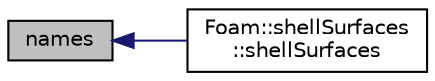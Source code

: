 digraph "names"
{
  bgcolor="transparent";
  edge [fontname="Helvetica",fontsize="10",labelfontname="Helvetica",labelfontsize="10"];
  node [fontname="Helvetica",fontsize="10",shape=record];
  rankdir="LR";
  Node1 [label="names",height=0.2,width=0.4,color="black", fillcolor="grey75", style="filled", fontcolor="black"];
  Node1 -> Node2 [dir="back",color="midnightblue",fontsize="10",style="solid",fontname="Helvetica"];
  Node2 [label="Foam::shellSurfaces\l::shellSurfaces",height=0.2,width=0.4,color="black",URL="$a02288.html#a2c429cbb881bcc26360946abf9c5f3b9",tooltip="Construct from geometry and dictionary. "];
}

